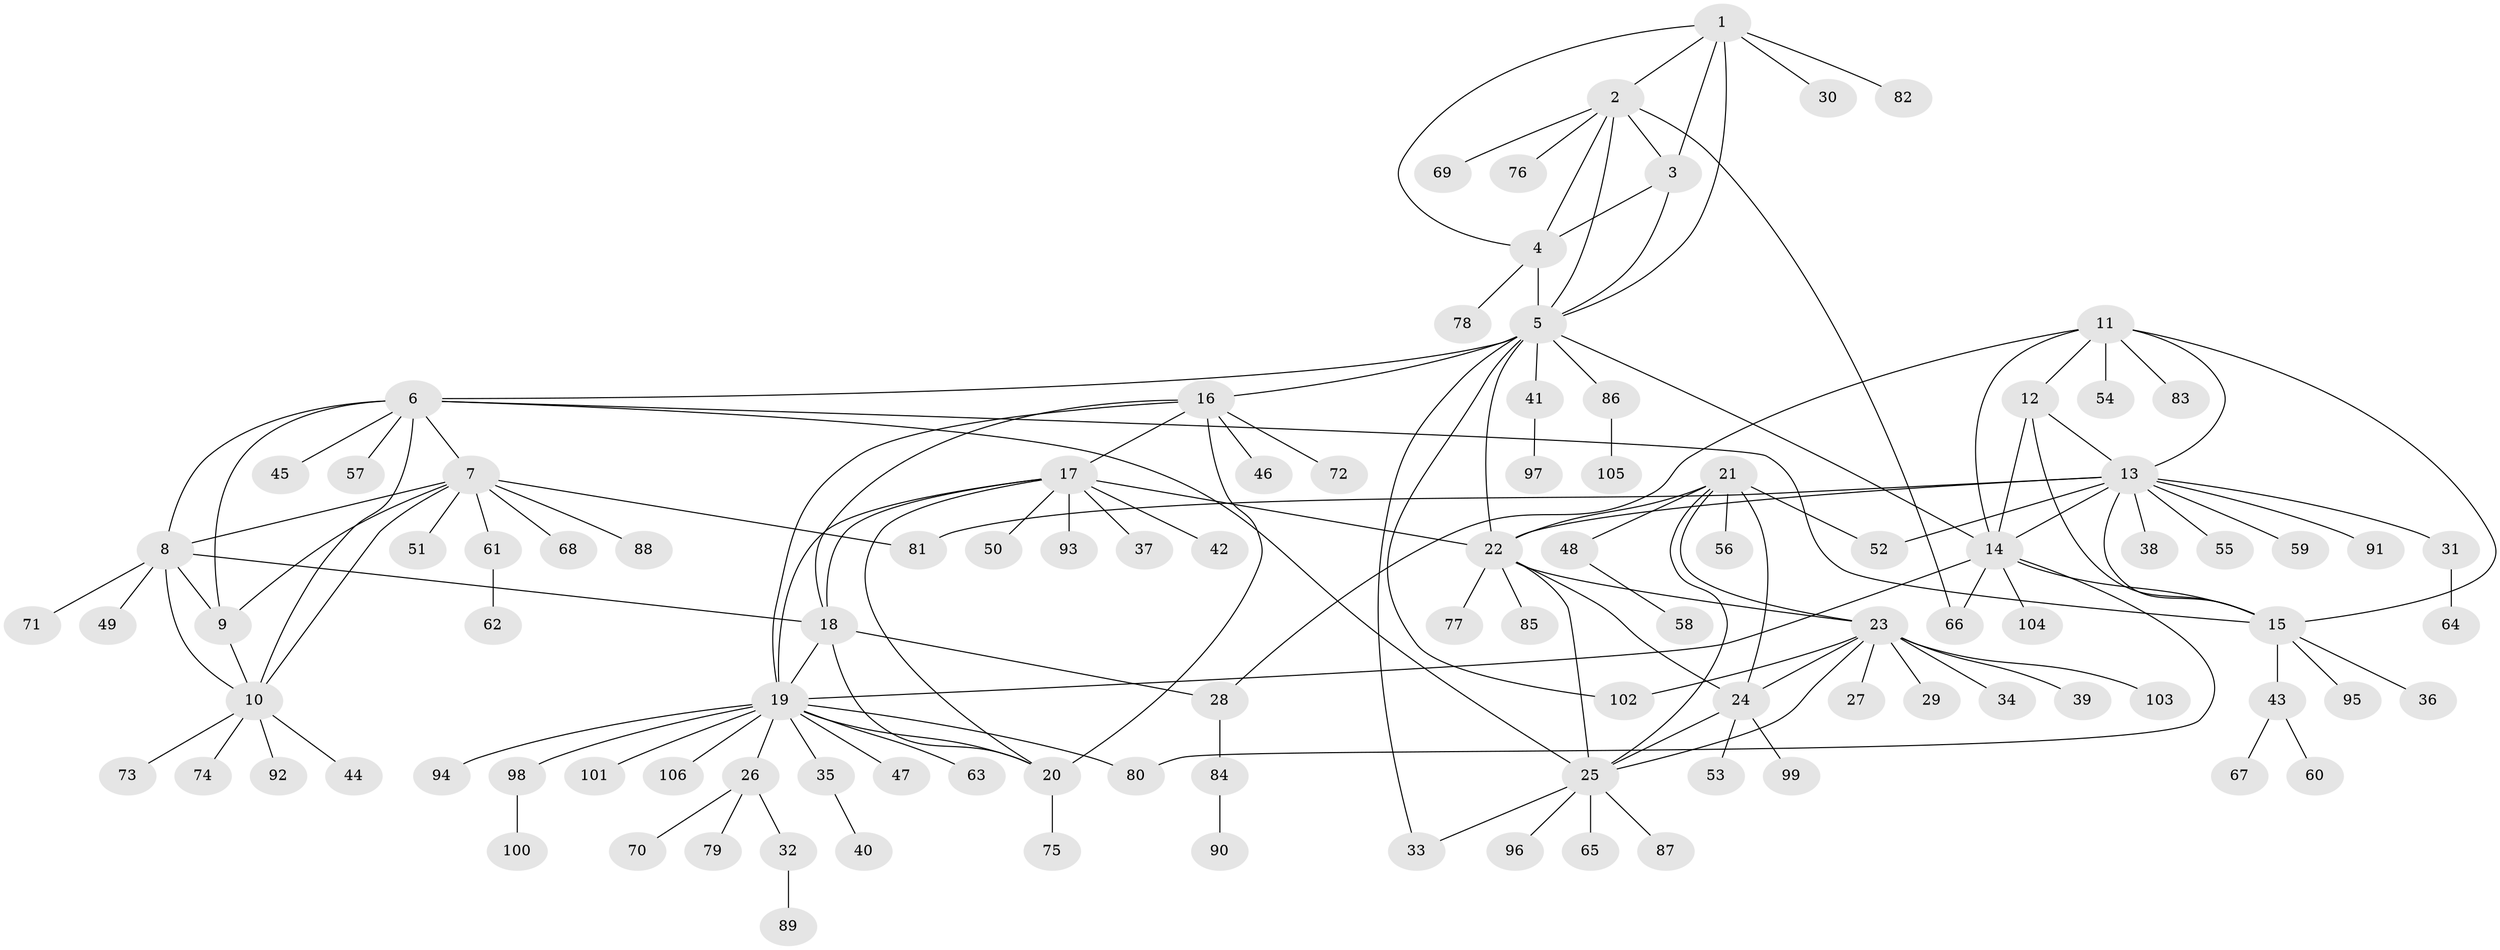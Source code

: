 // coarse degree distribution, {10: 0.07547169811320754, 1: 0.6981132075471698, 17: 0.018867924528301886, 4: 0.07547169811320754, 8: 0.018867924528301886, 7: 0.018867924528301886, 9: 0.018867924528301886, 2: 0.07547169811320754}
// Generated by graph-tools (version 1.1) at 2025/19/03/04/25 18:19:38]
// undirected, 106 vertices, 148 edges
graph export_dot {
graph [start="1"]
  node [color=gray90,style=filled];
  1;
  2;
  3;
  4;
  5;
  6;
  7;
  8;
  9;
  10;
  11;
  12;
  13;
  14;
  15;
  16;
  17;
  18;
  19;
  20;
  21;
  22;
  23;
  24;
  25;
  26;
  27;
  28;
  29;
  30;
  31;
  32;
  33;
  34;
  35;
  36;
  37;
  38;
  39;
  40;
  41;
  42;
  43;
  44;
  45;
  46;
  47;
  48;
  49;
  50;
  51;
  52;
  53;
  54;
  55;
  56;
  57;
  58;
  59;
  60;
  61;
  62;
  63;
  64;
  65;
  66;
  67;
  68;
  69;
  70;
  71;
  72;
  73;
  74;
  75;
  76;
  77;
  78;
  79;
  80;
  81;
  82;
  83;
  84;
  85;
  86;
  87;
  88;
  89;
  90;
  91;
  92;
  93;
  94;
  95;
  96;
  97;
  98;
  99;
  100;
  101;
  102;
  103;
  104;
  105;
  106;
  1 -- 2;
  1 -- 3;
  1 -- 4;
  1 -- 5;
  1 -- 30;
  1 -- 82;
  2 -- 3;
  2 -- 4;
  2 -- 5;
  2 -- 66;
  2 -- 69;
  2 -- 76;
  3 -- 4;
  3 -- 5;
  4 -- 5;
  4 -- 78;
  5 -- 6;
  5 -- 14;
  5 -- 16;
  5 -- 22;
  5 -- 33;
  5 -- 41;
  5 -- 86;
  5 -- 102;
  6 -- 7;
  6 -- 8;
  6 -- 9;
  6 -- 10;
  6 -- 15;
  6 -- 25;
  6 -- 45;
  6 -- 57;
  7 -- 8;
  7 -- 9;
  7 -- 10;
  7 -- 51;
  7 -- 61;
  7 -- 68;
  7 -- 81;
  7 -- 88;
  8 -- 9;
  8 -- 10;
  8 -- 18;
  8 -- 49;
  8 -- 71;
  9 -- 10;
  10 -- 44;
  10 -- 73;
  10 -- 74;
  10 -- 92;
  11 -- 12;
  11 -- 13;
  11 -- 14;
  11 -- 15;
  11 -- 28;
  11 -- 54;
  11 -- 83;
  12 -- 13;
  12 -- 14;
  12 -- 15;
  13 -- 14;
  13 -- 15;
  13 -- 22;
  13 -- 31;
  13 -- 38;
  13 -- 52;
  13 -- 55;
  13 -- 59;
  13 -- 81;
  13 -- 91;
  14 -- 15;
  14 -- 19;
  14 -- 66;
  14 -- 80;
  14 -- 104;
  15 -- 36;
  15 -- 43;
  15 -- 95;
  16 -- 17;
  16 -- 18;
  16 -- 19;
  16 -- 20;
  16 -- 46;
  16 -- 72;
  17 -- 18;
  17 -- 19;
  17 -- 20;
  17 -- 22;
  17 -- 37;
  17 -- 42;
  17 -- 50;
  17 -- 93;
  18 -- 19;
  18 -- 20;
  18 -- 28;
  19 -- 20;
  19 -- 26;
  19 -- 35;
  19 -- 47;
  19 -- 63;
  19 -- 80;
  19 -- 94;
  19 -- 98;
  19 -- 101;
  19 -- 106;
  20 -- 75;
  21 -- 22;
  21 -- 23;
  21 -- 24;
  21 -- 25;
  21 -- 48;
  21 -- 52;
  21 -- 56;
  22 -- 23;
  22 -- 24;
  22 -- 25;
  22 -- 77;
  22 -- 85;
  23 -- 24;
  23 -- 25;
  23 -- 27;
  23 -- 29;
  23 -- 34;
  23 -- 39;
  23 -- 102;
  23 -- 103;
  24 -- 25;
  24 -- 53;
  24 -- 99;
  25 -- 33;
  25 -- 65;
  25 -- 87;
  25 -- 96;
  26 -- 32;
  26 -- 70;
  26 -- 79;
  28 -- 84;
  31 -- 64;
  32 -- 89;
  35 -- 40;
  41 -- 97;
  43 -- 60;
  43 -- 67;
  48 -- 58;
  61 -- 62;
  84 -- 90;
  86 -- 105;
  98 -- 100;
}
